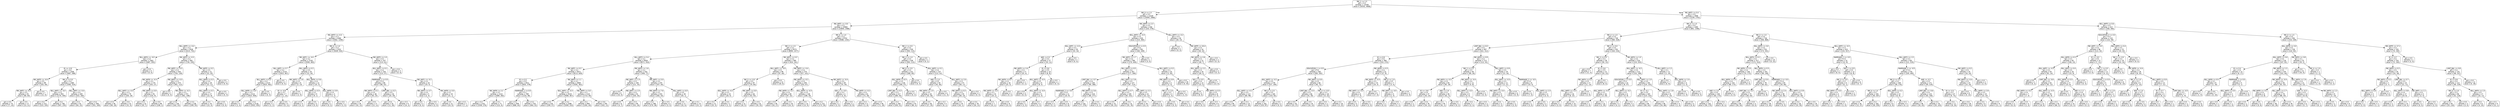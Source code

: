 digraph Tree {
node [shape=box, style="rounded", color="black", fontname=helvetica] ;
edge [fontname=helvetica] ;
0 [label="PAY_2 <= 1.5\ngini = 0.3\nsamples = 13336\nvalue = [16332, 4668]"] ;
1 [label="PAY_0 <= 1.5\ngini = 0.3\nsamples = 11428\nvalue = [15093, 2966]"] ;
0 -> 1 [labeldistance=2.5, labelangle=45, headlabel="True"] ;
2 [label="PAY_AMT1 <= -0.0\ngini = 0.2\nsamples = 10982\nvalue = [14850, 2488]"] ;
1 -> 2 ;
3 [label="PAY_AMT3 <= -0.3\ngini = 0.3\nsamples = 4280\nvalue = [5462, 1296]"] ;
2 -> 3 ;
4 [label="BILL_AMT5 <= -0.4\ngini = 0.4\nsamples = 2028\nvalue = [2413, 752]"] ;
3 -> 4 ;
5 [label="BILL_AMT4 <= -0.0\ngini = 0.4\nsamples = 1463\nvalue = [1687, 593]"] ;
4 -> 5 ;
6 [label="ID <= -0.9\ngini = 0.4\nsamples = 1458\nvalue = [1687, 588]"] ;
5 -> 6 ;
7 [label="PAY_AMT5 <= -0.0\ngini = 0.5\nsamples = 98\nvalue = [102, 64]"] ;
6 -> 7 ;
8 [label="PAY_AMT1 <= -0.4\ngini = 0.5\nsamples = 91\nvalue = [90, 64]"] ;
7 -> 8 ;
9 [label="gini = 0.5\nsamples = 74\nvalue = [77, 43]"] ;
8 -> 9 ;
10 [label="gini = 0.5\nsamples = 17\nvalue = [13, 21]"] ;
8 -> 10 ;
11 [label="gini = 0.0\nsamples = 7\nvalue = [12, 0]"] ;
7 -> 11 ;
12 [label="PAY_0 <= 0.5\ngini = 0.4\nsamples = 1360\nvalue = [1585, 524]"] ;
6 -> 12 ;
13 [label="BILL_AMT1 <= -0.4\ngini = 0.3\nsamples = 951\nvalue = [1170, 340]"] ;
12 -> 13 ;
14 [label="gini = 0.4\nsamples = 213\nvalue = [223, 105]"] ;
13 -> 14 ;
15 [label="gini = 0.3\nsamples = 738\nvalue = [947, 235]"] ;
13 -> 15 ;
16 [label="BILL_AMT1 <= -0.4\ngini = 0.4\nsamples = 409\nvalue = [415, 184]"] ;
12 -> 16 ;
17 [label="gini = 0.3\nsamples = 53\nvalue = [64, 15]"] ;
16 -> 17 ;
18 [label="gini = 0.4\nsamples = 356\nvalue = [351, 169]"] ;
16 -> 18 ;
19 [label="gini = 0.0\nsamples = 5\nvalue = [0, 5]"] ;
5 -> 19 ;
20 [label="PAY_AMT3 <= -0.3\ngini = 0.3\nsamples = 565\nvalue = [726, 159]"] ;
4 -> 20 ;
21 [label="PAY_AMT2 <= -0.3\ngini = 0.3\nsamples = 544\nvalue = [704, 139]"] ;
20 -> 21 ;
22 [label="PAY_AMT6 <= -0.3\ngini = 0.2\nsamples = 170\nvalue = [243, 27]"] ;
21 -> 22 ;
23 [label="BILL_AMT2 <= -0.3\ngini = 0.3\nsamples = 79\nvalue = [100, 18]"] ;
22 -> 23 ;
24 [label="gini = 0.3\nsamples = 56\nvalue = [69, 18]"] ;
23 -> 24 ;
25 [label="gini = 0.0\nsamples = 23\nvalue = [31, 0]"] ;
23 -> 25 ;
26 [label="PAY_AMT4 <= 0.0\ngini = 0.1\nsamples = 91\nvalue = [143, 9]"] ;
22 -> 26 ;
27 [label="gini = 0.3\nsamples = 23\nvalue = [35, 7]"] ;
26 -> 27 ;
28 [label="gini = 0.0\nsamples = 68\nvalue = [108, 2]"] ;
26 -> 28 ;
29 [label="PAY_AMT2 <= -0.3\ngini = 0.3\nsamples = 374\nvalue = [461, 112]"] ;
21 -> 29 ;
30 [label="gini = 0.0\nsamples = 2\nvalue = [0, 4]"] ;
29 -> 30 ;
31 [label="PAY_AMT4 <= -0.2\ngini = 0.3\nsamples = 372\nvalue = [461, 108]"] ;
29 -> 31 ;
32 [label="gini = 0.4\nsamples = 144\nvalue = [162, 53]"] ;
31 -> 32 ;
33 [label="gini = 0.3\nsamples = 228\nvalue = [299, 55]"] ;
31 -> 33 ;
34 [label="PAY_AMT5 <= 0.2\ngini = 0.5\nsamples = 21\nvalue = [22, 20]"] ;
20 -> 34 ;
35 [label="BILL_AMT6 <= 0.2\ngini = 0.4\nsamples = 18\nvalue = [22, 11]"] ;
34 -> 35 ;
36 [label="BILL_AMT5 <= 0.1\ngini = 0.4\nsamples = 17\nvalue = [22, 8]"] ;
35 -> 36 ;
37 [label="gini = 0.3\nsamples = 16\nvalue = [22, 4]"] ;
36 -> 37 ;
38 [label="gini = 0.0\nsamples = 1\nvalue = [0, 4]"] ;
36 -> 38 ;
39 [label="gini = 0.0\nsamples = 1\nvalue = [0, 3]"] ;
35 -> 39 ;
40 [label="gini = 0.0\nsamples = 3\nvalue = [0, 9]"] ;
34 -> 40 ;
41 [label="PAY_6 <= 1.0\ngini = 0.3\nsamples = 2252\nvalue = [3049, 544]"] ;
3 -> 41 ;
42 [label="PAY_AMT1 <= -0.0\ngini = 0.2\nsamples = 2145\nvalue = [2936, 483]"] ;
41 -> 42 ;
43 [label="BILL_AMT1 <= 3.7\ngini = 0.2\nsamples = 2125\nvalue = [2923, 467]"] ;
42 -> 43 ;
44 [label="BILL_AMT5 <= 6.4\ngini = 0.2\nsamples = 2123\nvalue = [2923, 462]"] ;
43 -> 44 ;
45 [label="BILL_AMT6 <= -0.5\ngini = 0.2\nsamples = 2122\nvalue = [2923, 459]"] ;
44 -> 45 ;
46 [label="gini = 0.3\nsamples = 4\nvalue = [1, 4]"] ;
45 -> 46 ;
47 [label="gini = 0.2\nsamples = 2118\nvalue = [2922, 455]"] ;
45 -> 47 ;
48 [label="gini = 0.0\nsamples = 1\nvalue = [0, 3]"] ;
44 -> 48 ;
49 [label="gini = 0.0\nsamples = 2\nvalue = [0, 5]"] ;
43 -> 49 ;
50 [label="BILL_AMT4 <= 0.1\ngini = 0.5\nsamples = 20\nvalue = [13, 16]"] ;
42 -> 50 ;
51 [label="PAY_AMT2 <= 1.6\ngini = 0.3\nsamples = 8\nvalue = [3, 13]"] ;
50 -> 51 ;
52 [label="ID <= -0.8\ngini = 0.1\nsamples = 7\nvalue = [1, 13]"] ;
51 -> 52 ;
53 [label="gini = 0.4\nsamples = 2\nvalue = [1, 2]"] ;
52 -> 53 ;
54 [label="gini = 0.0\nsamples = 5\nvalue = [0, 11]"] ;
52 -> 54 ;
55 [label="gini = 0.0\nsamples = 1\nvalue = [2, 0]"] ;
51 -> 55 ;
56 [label="BILL_AMT6 <= 0.6\ngini = 0.4\nsamples = 12\nvalue = [10, 3]"] ;
50 -> 56 ;
57 [label="BILL_AMT6 <= 0.3\ngini = 0.2\nsamples = 9\nvalue = [9, 1]"] ;
56 -> 57 ;
58 [label="gini = 0.3\nsamples = 4\nvalue = [4, 1]"] ;
57 -> 58 ;
59 [label="gini = 0.0\nsamples = 5\nvalue = [5, 0]"] ;
57 -> 59 ;
60 [label="BILL_AMT6 <= 0.9\ngini = 0.4\nsamples = 3\nvalue = [1, 2]"] ;
56 -> 60 ;
61 [label="gini = 0.0\nsamples = 2\nvalue = [0, 2]"] ;
60 -> 61 ;
62 [label="gini = 0.0\nsamples = 1\nvalue = [1, 0]"] ;
60 -> 62 ;
63 [label="PAY_AMT5 <= 1.0\ngini = 0.5\nsamples = 107\nvalue = [113, 61]"] ;
41 -> 63 ;
64 [label="BILL_AMT1 <= 0.1\ngini = 0.4\nsamples = 104\nvalue = [113, 57]"] ;
63 -> 64 ;
65 [label="MARRIAGE_1 <= 0.5\ngini = 0.5\nsamples = 80\nvalue = [80, 52]"] ;
64 -> 65 ;
66 [label="PAY_AMT3 <= 0.1\ngini = 0.4\nsamples = 46\nvalue = [55, 23]"] ;
65 -> 66 ;
67 [label="gini = 0.3\nsamples = 29\nvalue = [42, 12]"] ;
66 -> 67 ;
68 [label="gini = 0.5\nsamples = 17\nvalue = [13, 11]"] ;
66 -> 68 ;
69 [label="LIMIT_BAL <= 0.2\ngini = 0.5\nsamples = 34\nvalue = [25, 29]"] ;
65 -> 69 ;
70 [label="gini = 0.4\nsamples = 25\nvalue = [11, 26]"] ;
69 -> 70 ;
71 [label="gini = 0.3\nsamples = 9\nvalue = [14, 3]"] ;
69 -> 71 ;
72 [label="PAY_AMT1 <= -0.1\ngini = 0.2\nsamples = 24\nvalue = [33, 5]"] ;
64 -> 72 ;
73 [label="PAY_AMT3 <= 3.7\ngini = 0.4\nsamples = 5\nvalue = [2, 4]"] ;
72 -> 73 ;
74 [label="gini = 0.0\nsamples = 3\nvalue = [0, 4]"] ;
73 -> 74 ;
75 [label="gini = 0.0\nsamples = 2\nvalue = [2, 0]"] ;
73 -> 75 ;
76 [label="PAY_AMT6 <= 0.0\ngini = 0.1\nsamples = 19\nvalue = [31, 1]"] ;
72 -> 76 ;
77 [label="gini = 0.0\nsamples = 12\nvalue = [24, 0]"] ;
76 -> 77 ;
78 [label="gini = 0.2\nsamples = 7\nvalue = [7, 1]"] ;
76 -> 78 ;
79 [label="gini = 0.0\nsamples = 3\nvalue = [0, 4]"] ;
63 -> 79 ;
80 [label="PAY_6 <= 1.0\ngini = 0.2\nsamples = 6702\nvalue = [9388, 1192]"] ;
2 -> 80 ;
81 [label="PAY_3 <= 1.5\ngini = 0.2\nsamples = 6373\nvalue = [8995, 1077]"] ;
80 -> 81 ;
82 [label="BILL_AMT3 <= 3.4\ngini = 0.2\nsamples = 6004\nvalue = [8571, 916]"] ;
81 -> 82 ;
83 [label="PAY_AMT1 <= 0.3\ngini = 0.2\nsamples = 5671\nvalue = [8113, 839]"] ;
82 -> 83 ;
84 [label="ID <= 0.2\ngini = 0.2\nsamples = 2011\nvalue = [2832, 378]"] ;
83 -> 84 ;
85 [label="PAY_AMT6 <= 2.2\ngini = 0.2\nsamples = 1222\nvalue = [1680, 282]"] ;
84 -> 85 ;
86 [label="gini = 0.3\nsamples = 1151\nvalue = [1558, 276]"] ;
85 -> 86 ;
87 [label="gini = 0.1\nsamples = 71\nvalue = [122, 6]"] ;
85 -> 87 ;
88 [label="MARRIAGE_1 <= 0.5\ngini = 0.1\nsamples = 789\nvalue = [1152, 96]"] ;
84 -> 88 ;
89 [label="gini = 0.1\nsamples = 458\nvalue = [688, 44]"] ;
88 -> 89 ;
90 [label="gini = 0.2\nsamples = 331\nvalue = [464, 52]"] ;
88 -> 90 ;
91 [label="PAY_AMT3 <= 1.1\ngini = 0.1\nsamples = 3660\nvalue = [5281, 461]"] ;
83 -> 91 ;
92 [label="BILL_AMT1 <= -0.3\ngini = 0.2\nsamples = 2519\nvalue = [3568, 367]"] ;
91 -> 92 ;
93 [label="gini = 0.3\nsamples = 233\nvalue = [299, 57]"] ;
92 -> 93 ;
94 [label="gini = 0.2\nsamples = 2286\nvalue = [3269, 310]"] ;
92 -> 94 ;
95 [label="PAY_AMT5 <= 3.0\ngini = 0.1\nsamples = 1141\nvalue = [1713, 94]"] ;
91 -> 95 ;
96 [label="gini = 0.1\nsamples = 849\nvalue = [1281, 83]"] ;
95 -> 96 ;
97 [label="gini = 0.0\nsamples = 292\nvalue = [432, 11]"] ;
95 -> 97 ;
98 [label="PAY_AMT3 <= 1.6\ngini = 0.2\nsamples = 333\nvalue = [458, 77]"] ;
82 -> 98 ;
99 [label="PAY_AMT1 <= 1.3\ngini = 0.3\nsamples = 100\nvalue = [121, 33]"] ;
98 -> 99 ;
100 [label="gini = 0.0\nsamples = 9\nvalue = [16, 0]"] ;
99 -> 100 ;
101 [label="PAY_AMT1 <= 1.5\ngini = 0.4\nsamples = 91\nvalue = [105, 33]"] ;
99 -> 101 ;
102 [label="gini = 0.5\nsamples = 6\nvalue = [4, 7]"] ;
101 -> 102 ;
103 [label="gini = 0.3\nsamples = 85\nvalue = [101, 26]"] ;
101 -> 103 ;
104 [label="PAY_AMT1 <= 5.0\ngini = 0.2\nsamples = 233\nvalue = [337, 44]"] ;
98 -> 104 ;
105 [label="PAY_AMT4 <= 7.6\ngini = 0.2\nsamples = 203\nvalue = [282, 43]"] ;
104 -> 105 ;
106 [label="gini = 0.2\nsamples = 198\nvalue = [279, 38]"] ;
105 -> 106 ;
107 [label="gini = 0.5\nsamples = 5\nvalue = [3, 5]"] ;
105 -> 107 ;
108 [label="BILL_AMT2 <= 6.0\ngini = 0.0\nsamples = 30\nvalue = [55, 1]"] ;
104 -> 108 ;
109 [label="gini = 0.0\nsamples = 17\nvalue = [32, 0]"] ;
108 -> 109 ;
110 [label="gini = 0.1\nsamples = 13\nvalue = [23, 1]"] ;
108 -> 110 ;
111 [label="PAY_AMT1 <= 0.3\ngini = 0.4\nsamples = 369\nvalue = [424, 161]"] ;
81 -> 111 ;
112 [label="BILL_AMT1 <= -0.0\ngini = 0.5\nsamples = 99\nvalue = [97, 60]"] ;
111 -> 112 ;
113 [label="PAY_5 <= -0.5\ngini = 0.5\nsamples = 87\nvalue = [79, 60]"] ;
112 -> 113 ;
114 [label="BILL_AMT5 <= -0.2\ngini = 0.3\nsamples = 23\nvalue = [26, 5]"] ;
113 -> 114 ;
115 [label="gini = 0.2\nsamples = 21\nvalue = [25, 3]"] ;
114 -> 115 ;
116 [label="gini = 0.4\nsamples = 2\nvalue = [1, 2]"] ;
114 -> 116 ;
117 [label="PAY_AMT1 <= 0.0\ngini = 0.5\nsamples = 64\nvalue = [53, 55]"] ;
113 -> 117 ;
118 [label="gini = 0.2\nsamples = 12\nvalue = [18, 3]"] ;
117 -> 118 ;
119 [label="gini = 0.5\nsamples = 52\nvalue = [35, 52]"] ;
117 -> 119 ;
120 [label="gini = 0.0\nsamples = 12\nvalue = [18, 0]"] ;
112 -> 120 ;
121 [label="PAY_AMT2 <= -0.4\ngini = 0.4\nsamples = 270\nvalue = [327, 101]"] ;
111 -> 121 ;
122 [label="PAY_AMT5 <= -0.1\ngini = 0.3\nsamples = 205\nvalue = [253, 67]"] ;
121 -> 122 ;
123 [label="PAY_AMT6 <= -0.1\ngini = 0.4\nsamples = 69\nvalue = [67, 32]"] ;
122 -> 123 ;
124 [label="gini = 0.5\nsamples = 49\nvalue = [43, 27]"] ;
123 -> 124 ;
125 [label="gini = 0.3\nsamples = 20\nvalue = [24, 5]"] ;
123 -> 125 ;
126 [label="BILL_AMT5 <= -0.3\ngini = 0.3\nsamples = 136\nvalue = [186, 35]"] ;
122 -> 126 ;
127 [label="gini = 0.5\nsamples = 14\nvalue = [13, 9]"] ;
126 -> 127 ;
128 [label="gini = 0.2\nsamples = 122\nvalue = [173, 26]"] ;
126 -> 128 ;
129 [label="PAY_AMT2 <= -0.4\ngini = 0.4\nsamples = 65\nvalue = [74, 34]"] ;
121 -> 129 ;
130 [label="SEX_2 <= -0.5\ngini = 0.3\nsamples = 4\nvalue = [2, 8]"] ;
129 -> 130 ;
131 [label="gini = 0.0\nsamples = 2\nvalue = [2, 0]"] ;
130 -> 131 ;
132 [label="gini = 0.0\nsamples = 2\nvalue = [0, 8]"] ;
130 -> 132 ;
133 [label="PAY_AMT5 <= -0.2\ngini = 0.4\nsamples = 61\nvalue = [72, 26]"] ;
129 -> 133 ;
134 [label="gini = 0.2\nsamples = 5\nvalue = [1, 8]"] ;
133 -> 134 ;
135 [label="gini = 0.3\nsamples = 56\nvalue = [71, 18]"] ;
133 -> 135 ;
136 [label="PAY_2 <= 0.5\ngini = 0.4\nsamples = 329\nvalue = [393, 115]"] ;
80 -> 136 ;
137 [label="PAY_3 <= 1.0\ngini = 0.3\nsamples = 328\nvalue = [393, 113]"] ;
136 -> 137 ;
138 [label="PAY_6 <= 3.5\ngini = 0.3\nsamples = 221\nvalue = [280, 60]"] ;
137 -> 138 ;
139 [label="BILL_AMT6 <= 6.3\ngini = 0.3\nsamples = 218\nvalue = [280, 57]"] ;
138 -> 139 ;
140 [label="LIMIT_BAL <= 0.2\ngini = 0.3\nsamples = 217\nvalue = [280, 55]"] ;
139 -> 140 ;
141 [label="gini = 0.3\nsamples = 164\nvalue = [200, 51]"] ;
140 -> 141 ;
142 [label="gini = 0.1\nsamples = 53\nvalue = [80, 4]"] ;
140 -> 142 ;
143 [label="gini = 0.0\nsamples = 1\nvalue = [0, 2]"] ;
139 -> 143 ;
144 [label="gini = 0.0\nsamples = 3\nvalue = [0, 3]"] ;
138 -> 144 ;
145 [label="BILL_AMT2 <= 0.1\ngini = 0.4\nsamples = 107\nvalue = [113, 53]"] ;
137 -> 145 ;
146 [label="AGE <= 1.0\ngini = 0.5\nsamples = 50\nvalue = [44, 36]"] ;
145 -> 146 ;
147 [label="PAY_AMT4 <= 1.5\ngini = 0.5\nsamples = 44\nvalue = [33, 36]"] ;
146 -> 147 ;
148 [label="gini = 0.5\nsamples = 40\nvalue = [27, 35]"] ;
147 -> 148 ;
149 [label="gini = 0.2\nsamples = 4\nvalue = [6, 1]"] ;
147 -> 149 ;
150 [label="gini = 0.0\nsamples = 6\nvalue = [11, 0]"] ;
146 -> 150 ;
151 [label="BILL_AMT1 <= 2.0\ngini = 0.3\nsamples = 57\nvalue = [69, 17]"] ;
145 -> 151 ;
152 [label="PAY_AMT3 <= 0.2\ngini = 0.3\nsamples = 55\nvalue = [69, 14]"] ;
151 -> 152 ;
153 [label="gini = 0.0\nsamples = 25\nvalue = [43, 1]"] ;
152 -> 153 ;
154 [label="gini = 0.4\nsamples = 30\nvalue = [26, 13]"] ;
152 -> 154 ;
155 [label="gini = 0.0\nsamples = 2\nvalue = [0, 3]"] ;
151 -> 155 ;
156 [label="gini = 0.0\nsamples = 1\nvalue = [0, 2]"] ;
136 -> 156 ;
157 [label="PAY_AMT5 <= 2.3\ngini = 0.4\nsamples = 446\nvalue = [243, 478]"] ;
1 -> 157 ;
158 [label="BILL_AMT2 <= -0.3\ngini = 0.4\nsamples = 420\nvalue = [215, 465]"] ;
157 -> 158 ;
159 [label="BILL_AMT1 <= -0.3\ngini = 0.4\nsamples = 29\nvalue = [33, 16]"] ;
158 -> 159 ;
160 [label="AGE <= 0.3\ngini = 0.4\nsamples = 27\nvalue = [33, 12]"] ;
159 -> 160 ;
161 [label="PAY_AMT5 <= 1.6\ngini = 0.2\nsamples = 17\nvalue = [25, 4]"] ;
160 -> 161 ;
162 [label="PAY_AMT6 <= 8.7\ngini = 0.2\nsamples = 16\nvalue = [25, 3]"] ;
161 -> 162 ;
163 [label="PAY_AMT5 <= -0.2\ngini = 0.1\nsamples = 15\nvalue = [25, 2]"] ;
162 -> 163 ;
164 [label="gini = 0.3\nsamples = 7\nvalue = [10, 2]"] ;
163 -> 164 ;
165 [label="gini = 0.0\nsamples = 8\nvalue = [15, 0]"] ;
163 -> 165 ;
166 [label="gini = 0.0\nsamples = 1\nvalue = [0, 1]"] ;
162 -> 166 ;
167 [label="gini = 0.0\nsamples = 1\nvalue = [0, 1]"] ;
161 -> 167 ;
168 [label="ID <= 0.6\ngini = 0.5\nsamples = 10\nvalue = [8, 8]"] ;
160 -> 168 ;
169 [label="BILL_AMT2 <= -0.3\ngini = 0.5\nsamples = 9\nvalue = [8, 5]"] ;
168 -> 169 ;
170 [label="gini = 0.0\nsamples = 4\nvalue = [6, 0]"] ;
169 -> 170 ;
171 [label="BILL_AMT5 <= -0.4\ngini = 0.4\nsamples = 5\nvalue = [2, 5]"] ;
169 -> 171 ;
172 [label="gini = 0.0\nsamples = 1\nvalue = [1, 0]"] ;
171 -> 172 ;
173 [label="gini = 0.3\nsamples = 4\nvalue = [1, 5]"] ;
171 -> 173 ;
174 [label="gini = 0.0\nsamples = 1\nvalue = [0, 3]"] ;
168 -> 174 ;
175 [label="gini = 0.0\nsamples = 2\nvalue = [0, 4]"] ;
159 -> 175 ;
176 [label="EDUCATION_6 <= 0.5\ngini = 0.4\nsamples = 391\nvalue = [182, 449]"] ;
158 -> 176 ;
177 [label="PAY_AMT2 <= 1.7\ngini = 0.4\nsamples = 390\nvalue = [179, 449]"] ;
176 -> 177 ;
178 [label="BILL_AMT3 <= 0.5\ngini = 0.4\nsamples = 357\nvalue = [177, 399]"] ;
177 -> 178 ;
179 [label="LIMIT_BAL <= -0.7\ngini = 0.4\nsamples = 230\nvalue = [90, 286]"] ;
178 -> 179 ;
180 [label="MARRIAGE_2 <= -0.5\ngini = 0.5\nsamples = 11\nvalue = [10, 9]"] ;
179 -> 180 ;
181 [label="gini = 0.3\nsamples = 3\nvalue = [5, 1]"] ;
180 -> 181 ;
182 [label="gini = 0.5\nsamples = 8\nvalue = [5, 8]"] ;
180 -> 182 ;
183 [label="PAY_AMT3 <= 3.6\ngini = 0.3\nsamples = 219\nvalue = [80, 277]"] ;
179 -> 183 ;
184 [label="gini = 0.3\nsamples = 216\nvalue = [77, 276]"] ;
183 -> 184 ;
185 [label="gini = 0.4\nsamples = 3\nvalue = [3, 1]"] ;
183 -> 185 ;
186 [label="BILL_AMT1 <= 1.8\ngini = 0.5\nsamples = 127\nvalue = [87, 113]"] ;
178 -> 186 ;
187 [label="BILL_AMT3 <= 0.7\ngini = 0.5\nsamples = 105\nvalue = [65, 101]"] ;
186 -> 187 ;
188 [label="gini = 0.5\nsamples = 31\nvalue = [30, 23]"] ;
187 -> 188 ;
189 [label="gini = 0.4\nsamples = 74\nvalue = [35, 78]"] ;
187 -> 189 ;
190 [label="BILL_AMT1 <= 3.1\ngini = 0.5\nsamples = 22\nvalue = [22, 12]"] ;
186 -> 190 ;
191 [label="gini = 0.3\nsamples = 18\nvalue = [22, 4]"] ;
190 -> 191 ;
192 [label="gini = 0.0\nsamples = 4\nvalue = [0, 8]"] ;
190 -> 192 ;
193 [label="BILL_AMT2 <= 0.2\ngini = 0.1\nsamples = 33\nvalue = [2, 50]"] ;
177 -> 193 ;
194 [label="PAY_AMT3 <= 0.9\ngini = 0.4\nsamples = 4\nvalue = [2, 5]"] ;
193 -> 194 ;
195 [label="PAY_6 <= 1.0\ngini = 0.3\nsamples = 3\nvalue = [1, 5]"] ;
194 -> 195 ;
196 [label="gini = 0.0\nsamples = 1\nvalue = [0, 3]"] ;
195 -> 196 ;
197 [label="gini = 0.4\nsamples = 2\nvalue = [1, 2]"] ;
195 -> 197 ;
198 [label="gini = 0.0\nsamples = 1\nvalue = [1, 0]"] ;
194 -> 198 ;
199 [label="gini = 0.0\nsamples = 29\nvalue = [0, 45]"] ;
193 -> 199 ;
200 [label="gini = 0.0\nsamples = 1\nvalue = [3, 0]"] ;
176 -> 200 ;
201 [label="BILL_AMT3 <= -0.2\ngini = 0.4\nsamples = 26\nvalue = [28, 13]"] ;
157 -> 201 ;
202 [label="gini = 0.0\nsamples = 2\nvalue = [0, 3]"] ;
201 -> 202 ;
203 [label="PAY_AMT5 <= 20.4\ngini = 0.4\nsamples = 24\nvalue = [28, 10]"] ;
201 -> 203 ;
204 [label="PAY_AMT4 <= 2.8\ngini = 0.3\nsamples = 22\nvalue = [28, 7]"] ;
203 -> 204 ;
205 [label="BILL_AMT3 <= 2.2\ngini = 0.3\nsamples = 20\nvalue = [28, 5]"] ;
204 -> 205 ;
206 [label="SEX_1 <= 0.5\ngini = 0.4\nsamples = 13\nvalue = [15, 5]"] ;
205 -> 206 ;
207 [label="gini = 0.0\nsamples = 5\nvalue = [8, 0]"] ;
206 -> 207 ;
208 [label="PAY_AMT4 <= 0.3\ngini = 0.5\nsamples = 8\nvalue = [7, 5]"] ;
206 -> 208 ;
209 [label="gini = 0.0\nsamples = 2\nvalue = [0, 3]"] ;
208 -> 209 ;
210 [label="gini = 0.3\nsamples = 6\nvalue = [7, 2]"] ;
208 -> 210 ;
211 [label="gini = 0.0\nsamples = 7\nvalue = [13, 0]"] ;
205 -> 211 ;
212 [label="gini = 0.0\nsamples = 2\nvalue = [0, 2]"] ;
204 -> 212 ;
213 [label="gini = 0.0\nsamples = 2\nvalue = [0, 3]"] ;
203 -> 213 ;
214 [label="PAY_AMT2 <= 0.4\ngini = 0.5\nsamples = 1908\nvalue = [1239, 1702]"] ;
0 -> 214 [labeldistance=2.5, labelangle=-45, headlabel="False"] ;
215 [label="PAY_0 <= 1.5\ngini = 0.5\nsamples = 1495\nvalue = [891, 1396]"] ;
214 -> 215 ;
216 [label="PAY_4 <= 1.0\ngini = 0.5\nsamples = 749\nvalue = [585, 528]"] ;
215 -> 216 ;
217 [label="LIMIT_BAL <= 0.0\ngini = 0.5\nsamples = 497\nvalue = [422, 312]"] ;
216 -> 217 ;
218 [label="ID <= 0.9\ngini = 0.5\nsamples = 384\nvalue = [310, 270]"] ;
217 -> 218 ;
219 [label="EDUCATION_1 <= 0.5\ngini = 0.5\nsamples = 362\nvalue = [283, 262]"] ;
218 -> 219 ;
220 [label="BILL_AMT2 <= -0.1\ngini = 0.5\nsamples = 278\nvalue = [237, 190]"] ;
219 -> 220 ;
221 [label="BILL_AMT2 <= -0.1\ngini = 0.5\nsamples = 113\nvalue = [84, 98]"] ;
220 -> 221 ;
222 [label="gini = 0.5\nsamples = 90\nvalue = [77, 64]"] ;
221 -> 222 ;
223 [label="gini = 0.3\nsamples = 23\nvalue = [7, 34]"] ;
221 -> 223 ;
224 [label="PAY_6 <= 2.5\ngini = 0.5\nsamples = 165\nvalue = [153, 92]"] ;
220 -> 224 ;
225 [label="gini = 0.5\nsamples = 162\nvalue = [153, 87]"] ;
224 -> 225 ;
226 [label="gini = 0.0\nsamples = 3\nvalue = [0, 5]"] ;
224 -> 226 ;
227 [label="PAY_AMT2 <= 0.0\ngini = 0.5\nsamples = 84\nvalue = [46, 72]"] ;
219 -> 227 ;
228 [label="LIMIT_BAL <= -0.3\ngini = 0.5\nsamples = 66\nvalue = [41, 50]"] ;
227 -> 228 ;
229 [label="gini = 0.5\nsamples = 42\nvalue = [23, 37]"] ;
228 -> 229 ;
230 [label="gini = 0.5\nsamples = 24\nvalue = [18, 13]"] ;
228 -> 230 ;
231 [label="PAY_4 <= -0.5\ngini = 0.3\nsamples = 18\nvalue = [5, 22]"] ;
227 -> 231 ;
232 [label="gini = 0.0\nsamples = 2\nvalue = [2, 0]"] ;
231 -> 232 ;
233 [label="gini = 0.2\nsamples = 16\nvalue = [3, 22]"] ;
231 -> 233 ;
234 [label="PAY_AMT6 <= 0.3\ngini = 0.4\nsamples = 22\nvalue = [27, 8]"] ;
218 -> 234 ;
235 [label="PAY_AMT5 <= -0.3\ngini = 0.2\nsamples = 15\nvalue = [24, 3]"] ;
234 -> 235 ;
236 [label="PAY_AMT1 <= -0.3\ngini = 0.4\nsamples = 6\nvalue = [7, 3]"] ;
235 -> 236 ;
237 [label="gini = 0.5\nsamples = 5\nvalue = [5, 3]"] ;
236 -> 237 ;
238 [label="gini = 0.0\nsamples = 1\nvalue = [2, 0]"] ;
236 -> 238 ;
239 [label="gini = 0.0\nsamples = 9\nvalue = [17, 0]"] ;
235 -> 239 ;
240 [label="PAY_6 <= 1.0\ngini = 0.5\nsamples = 7\nvalue = [3, 5]"] ;
234 -> 240 ;
241 [label="PAY_AMT1 <= -0.5\ngini = 0.3\nsamples = 5\nvalue = [1, 5]"] ;
240 -> 241 ;
242 [label="gini = 0.0\nsamples = 3\nvalue = [0, 4]"] ;
241 -> 242 ;
243 [label="gini = 0.5\nsamples = 2\nvalue = [1, 1]"] ;
241 -> 243 ;
244 [label="gini = 0.0\nsamples = 2\nvalue = [2, 0]"] ;
240 -> 244 ;
245 [label="PAY_AMT4 <= 0.9\ngini = 0.4\nsamples = 113\nvalue = [112, 42]"] ;
217 -> 245 ;
246 [label="PAY_2 <= 2.5\ngini = 0.3\nsamples = 94\nvalue = [99, 26]"] ;
245 -> 246 ;
247 [label="PAY_AMT4 <= -0.3\ngini = 0.3\nsamples = 83\nvalue = [95, 18]"] ;
246 -> 247 ;
248 [label="ID <= -0.8\ngini = 0.4\nsamples = 37\nvalue = [34, 14]"] ;
247 -> 248 ;
249 [label="gini = 0.0\nsamples = 2\nvalue = [0, 2]"] ;
248 -> 249 ;
250 [label="gini = 0.4\nsamples = 35\nvalue = [34, 12]"] ;
248 -> 250 ;
251 [label="AGE <= 1.9\ngini = 0.1\nsamples = 46\nvalue = [61, 4]"] ;
247 -> 251 ;
252 [label="gini = 0.1\nsamples = 45\nvalue = [61, 2]"] ;
251 -> 252 ;
253 [label="gini = 0.0\nsamples = 1\nvalue = [0, 2]"] ;
251 -> 253 ;
254 [label="PAY_AMT2 <= -0.4\ngini = 0.4\nsamples = 11\nvalue = [4, 8]"] ;
246 -> 254 ;
255 [label="BILL_AMT4 <= -0.3\ngini = 0.5\nsamples = 9\nvalue = [4, 5]"] ;
254 -> 255 ;
256 [label="gini = 0.4\nsamples = 7\nvalue = [2, 5]"] ;
255 -> 256 ;
257 [label="gini = 0.0\nsamples = 2\nvalue = [2, 0]"] ;
255 -> 257 ;
258 [label="gini = 0.0\nsamples = 2\nvalue = [0, 3]"] ;
254 -> 258 ;
259 [label="BILL_AMT2 <= 0.9\ngini = 0.5\nsamples = 19\nvalue = [13, 16]"] ;
245 -> 259 ;
260 [label="BILL_AMT1 <= -0.3\ngini = 0.3\nsamples = 11\nvalue = [3, 11]"] ;
259 -> 260 ;
261 [label="PAY_AMT2 <= -0.4\ngini = 0.5\nsamples = 5\nvalue = [3, 2]"] ;
260 -> 261 ;
262 [label="gini = 0.4\nsamples = 3\nvalue = [1, 2]"] ;
261 -> 262 ;
263 [label="gini = 0.0\nsamples = 2\nvalue = [2, 0]"] ;
261 -> 263 ;
264 [label="gini = 0.0\nsamples = 6\nvalue = [0, 9]"] ;
260 -> 264 ;
265 [label="MARRIAGE_2 <= -0.5\ngini = 0.4\nsamples = 8\nvalue = [10, 5]"] ;
259 -> 265 ;
266 [label="gini = 0.0\nsamples = 4\nvalue = [7, 0]"] ;
265 -> 266 ;
267 [label="BILL_AMT2 <= 2.3\ngini = 0.5\nsamples = 4\nvalue = [3, 5]"] ;
265 -> 267 ;
268 [label="gini = 0.0\nsamples = 1\nvalue = [3, 0]"] ;
267 -> 268 ;
269 [label="gini = 0.0\nsamples = 3\nvalue = [0, 5]"] ;
267 -> 269 ;
270 [label="PAY_0 <= 0.0\ngini = 0.5\nsamples = 252\nvalue = [163, 216]"] ;
216 -> 270 ;
271 [label="PAY_3 <= 0.5\ngini = 0.4\nsamples = 28\nvalue = [30, 13]"] ;
270 -> 271 ;
272 [label="gini = 0.0\nsamples = 7\nvalue = [11, 0]"] ;
271 -> 272 ;
273 [label="ID <= 0.6\ngini = 0.5\nsamples = 21\nvalue = [19, 13]"] ;
271 -> 273 ;
274 [label="PAY_AMT4 <= 0.2\ngini = 0.5\nsamples = 17\nvalue = [11, 13]"] ;
273 -> 274 ;
275 [label="BILL_AMT2 <= -0.3\ngini = 0.5\nsamples = 16\nvalue = [8, 13]"] ;
274 -> 275 ;
276 [label="gini = 0.0\nsamples = 1\nvalue = [3, 0]"] ;
275 -> 276 ;
277 [label="gini = 0.4\nsamples = 15\nvalue = [5, 13]"] ;
275 -> 277 ;
278 [label="gini = 0.0\nsamples = 1\nvalue = [3, 0]"] ;
274 -> 278 ;
279 [label="gini = 0.0\nsamples = 4\nvalue = [8, 0]"] ;
273 -> 279 ;
280 [label="PAY_AMT4 <= 1.0\ngini = 0.5\nsamples = 224\nvalue = [133, 203]"] ;
270 -> 280 ;
281 [label="BILL_AMT1 <= -0.2\ngini = 0.5\nsamples = 213\nvalue = [132, 189]"] ;
280 -> 281 ;
282 [label="EDUCATION_1 <= 0.5\ngini = 0.3\nsamples = 22\nvalue = [8, 37]"] ;
281 -> 282 ;
283 [label="BILL_AMT4 <= -0.4\ngini = 0.2\nsamples = 16\nvalue = [3, 29]"] ;
282 -> 283 ;
284 [label="gini = 0.0\nsamples = 1\nvalue = [1, 0]"] ;
283 -> 284 ;
285 [label="gini = 0.1\nsamples = 15\nvalue = [2, 29]"] ;
283 -> 285 ;
286 [label="BILL_AMT3 <= -0.2\ngini = 0.5\nsamples = 6\nvalue = [5, 8]"] ;
282 -> 286 ;
287 [label="gini = 0.4\nsamples = 3\nvalue = [4, 2]"] ;
286 -> 287 ;
288 [label="gini = 0.2\nsamples = 3\nvalue = [1, 6]"] ;
286 -> 288 ;
289 [label="BILL_AMT1 <= 1.0\ngini = 0.5\nsamples = 191\nvalue = [124, 152]"] ;
281 -> 289 ;
290 [label="ID <= -0.1\ngini = 0.5\nsamples = 183\nvalue = [123, 142]"] ;
289 -> 290 ;
291 [label="gini = 0.5\nsamples = 84\nvalue = [69, 54]"] ;
290 -> 291 ;
292 [label="gini = 0.5\nsamples = 99\nvalue = [54, 88]"] ;
290 -> 292 ;
293 [label="BILL_AMT2 <= 1.8\ngini = 0.2\nsamples = 8\nvalue = [1, 10]"] ;
289 -> 293 ;
294 [label="gini = 0.3\nsamples = 4\nvalue = [1, 4]"] ;
293 -> 294 ;
295 [label="gini = 0.0\nsamples = 4\nvalue = [0, 6]"] ;
293 -> 295 ;
296 [label="BILL_AMT2 <= 1.2\ngini = 0.1\nsamples = 11\nvalue = [1, 14]"] ;
280 -> 296 ;
297 [label="gini = 0.0\nsamples = 7\nvalue = [0, 9]"] ;
296 -> 297 ;
298 [label="BILL_AMT6 <= 1.0\ngini = 0.3\nsamples = 4\nvalue = [1, 5]"] ;
296 -> 298 ;
299 [label="gini = 0.0\nsamples = 1\nvalue = [1, 0]"] ;
298 -> 299 ;
300 [label="gini = 0.0\nsamples = 3\nvalue = [0, 5]"] ;
298 -> 300 ;
301 [label="PAY_5 <= 1.0\ngini = 0.4\nsamples = 746\nvalue = [306, 868]"] ;
215 -> 301 ;
302 [label="BILL_AMT5 <= 3.0\ngini = 0.4\nsamples = 331\nvalue = [173, 341]"] ;
301 -> 302 ;
303 [label="BILL_AMT4 <= 0.1\ngini = 0.5\nsamples = 317\nvalue = [173, 319]"] ;
302 -> 303 ;
304 [label="PAY_AMT6 <= 2.0\ngini = 0.4\nsamples = 156\nvalue = [74, 173]"] ;
303 -> 304 ;
305 [label="BILL_AMT6 <= 0.3\ngini = 0.4\nsamples = 152\nvalue = [68, 173]"] ;
304 -> 305 ;
306 [label="AGE <= 1.6\ngini = 0.4\nsamples = 150\nvalue = [64, 173]"] ;
305 -> 306 ;
307 [label="gini = 0.4\nsamples = 143\nvalue = [56, 170]"] ;
306 -> 307 ;
308 [label="gini = 0.4\nsamples = 7\nvalue = [8, 3]"] ;
306 -> 308 ;
309 [label="gini = 0.0\nsamples = 2\nvalue = [4, 0]"] ;
305 -> 309 ;
310 [label="gini = 0.0\nsamples = 4\nvalue = [6, 0]"] ;
304 -> 310 ;
311 [label="BILL_AMT6 <= 0.3\ngini = 0.5\nsamples = 161\nvalue = [99, 146]"] ;
303 -> 311 ;
312 [label="LIMIT_BAL <= 0.4\ngini = 0.5\nsamples = 78\nvalue = [64, 62]"] ;
311 -> 312 ;
313 [label="LIMIT_BAL <= -0.2\ngini = 0.5\nsamples = 73\nvalue = [64, 54]"] ;
312 -> 313 ;
314 [label="gini = 0.5\nsamples = 69\nvalue = [56, 54]"] ;
313 -> 314 ;
315 [label="gini = 0.0\nsamples = 4\nvalue = [8, 0]"] ;
313 -> 315 ;
316 [label="gini = 0.0\nsamples = 5\nvalue = [0, 8]"] ;
312 -> 316 ;
317 [label="MARRIAGE_2 <= -0.5\ngini = 0.4\nsamples = 83\nvalue = [35, 84]"] ;
311 -> 317 ;
318 [label="PAY_AMT6 <= 2.4\ngini = 0.3\nsamples = 38\nvalue = [10, 44]"] ;
317 -> 318 ;
319 [label="gini = 0.2\nsamples = 36\nvalue = [5, 44]"] ;
318 -> 319 ;
320 [label="gini = 0.0\nsamples = 2\nvalue = [5, 0]"] ;
318 -> 320 ;
321 [label="BILL_AMT3 <= 0.9\ngini = 0.5\nsamples = 45\nvalue = [25, 40]"] ;
317 -> 321 ;
322 [label="gini = 0.4\nsamples = 26\nvalue = [10, 30]"] ;
321 -> 322 ;
323 [label="gini = 0.5\nsamples = 19\nvalue = [15, 10]"] ;
321 -> 323 ;
324 [label="gini = 0.0\nsamples = 14\nvalue = [0, 22]"] ;
302 -> 324 ;
325 [label="BILL_AMT2 <= -0.3\ngini = 0.3\nsamples = 415\nvalue = [133, 527]"] ;
301 -> 325 ;
326 [label="MARRIAGE_2 <= -0.5\ngini = 0.5\nsamples = 14\nvalue = [12, 8]"] ;
325 -> 326 ;
327 [label="gini = 0.0\nsamples = 2\nvalue = [6, 0]"] ;
326 -> 327 ;
328 [label="SEX_1 <= 0.5\ngini = 0.5\nsamples = 12\nvalue = [6, 8]"] ;
326 -> 328 ;
329 [label="PAY_3 <= 3.0\ngini = 0.2\nsamples = 6\nvalue = [6, 1]"] ;
328 -> 329 ;
330 [label="PAY_AMT4 <= -0.4\ngini = 0.4\nsamples = 4\nvalue = [3, 1]"] ;
329 -> 330 ;
331 [label="gini = 0.4\nsamples = 3\nvalue = [2, 1]"] ;
330 -> 331 ;
332 [label="gini = 0.0\nsamples = 1\nvalue = [1, 0]"] ;
330 -> 332 ;
333 [label="gini = 0.0\nsamples = 2\nvalue = [3, 0]"] ;
329 -> 333 ;
334 [label="gini = 0.0\nsamples = 6\nvalue = [0, 7]"] ;
328 -> 334 ;
335 [label="BILL_AMT3 <= 1.5\ngini = 0.3\nsamples = 401\nvalue = [121, 519]"] ;
325 -> 335 ;
336 [label="MARRIAGE_2 <= -0.5\ngini = 0.3\nsamples = 376\nvalue = [105, 495]"] ;
335 -> 336 ;
337 [label="PAY_0 <= 3.5\ngini = 0.2\nsamples = 205\nvalue = [46, 276]"] ;
336 -> 337 ;
338 [label="PAY_6 <= 1.0\ngini = 0.2\nsamples = 192\nvalue = [40, 267]"] ;
337 -> 338 ;
339 [label="gini = 0.4\nsamples = 30\nvalue = [12, 37]"] ;
338 -> 339 ;
340 [label="gini = 0.2\nsamples = 162\nvalue = [28, 230]"] ;
338 -> 340 ;
341 [label="BILL_AMT5 <= 0.2\ngini = 0.5\nsamples = 13\nvalue = [6, 9]"] ;
337 -> 341 ;
342 [label="gini = 0.3\nsamples = 8\nvalue = [2, 8]"] ;
341 -> 342 ;
343 [label="gini = 0.3\nsamples = 5\nvalue = [4, 1]"] ;
341 -> 343 ;
344 [label="AGE <= -0.1\ngini = 0.3\nsamples = 171\nvalue = [59, 219]"] ;
336 -> 344 ;
345 [label="LIMIT_BAL <= -0.6\ngini = 0.4\nsamples = 124\nvalue = [50, 146]"] ;
344 -> 345 ;
346 [label="gini = 0.5\nsamples = 48\nvalue = [30, 43]"] ;
345 -> 346 ;
347 [label="gini = 0.3\nsamples = 76\nvalue = [20, 103]"] ;
345 -> 347 ;
348 [label="ID <= -0.3\ngini = 0.2\nsamples = 47\nvalue = [9, 73]"] ;
344 -> 348 ;
349 [label="gini = 0.4\nsamples = 17\nvalue = [8, 19]"] ;
348 -> 349 ;
350 [label="gini = 0.0\nsamples = 30\nvalue = [1, 54]"] ;
348 -> 350 ;
351 [label="PAY_AMT2 <= 0.2\ngini = 0.5\nsamples = 25\nvalue = [16, 24]"] ;
335 -> 351 ;
352 [label="PAY_AMT3 <= -0.4\ngini = 0.5\nsamples = 23\nvalue = [14, 24]"] ;
351 -> 352 ;
353 [label="gini = 0.0\nsamples = 8\nvalue = [0, 14]"] ;
352 -> 353 ;
354 [label="BILL_AMT5 <= 2.6\ngini = 0.5\nsamples = 15\nvalue = [14, 10]"] ;
352 -> 354 ;
355 [label="gini = 0.4\nsamples = 9\nvalue = [3, 9]"] ;
354 -> 355 ;
356 [label="gini = 0.2\nsamples = 6\nvalue = [11, 1]"] ;
354 -> 356 ;
357 [label="gini = 0.0\nsamples = 2\nvalue = [2, 0]"] ;
351 -> 357 ;
358 [label="BILL_AMT5 <= 0.6\ngini = 0.5\nsamples = 413\nvalue = [348, 306]"] ;
214 -> 358 ;
359 [label="EDUCATION_3 <= 0.5\ngini = 0.4\nsamples = 119\nvalue = [132, 58]"] ;
358 -> 359 ;
360 [label="PAY_AMT1 <= -0.5\ngini = 0.4\nsamples = 96\nvalue = [113, 34]"] ;
359 -> 360 ;
361 [label="BILL_AMT6 <= 0.3\ngini = 0.3\nsamples = 83\nvalue = [106, 23]"] ;
360 -> 361 ;
362 [label="BILL_AMT1 <= -0.3\ngini = 0.2\nsamples = 63\nvalue = [91, 14]"] ;
361 -> 362 ;
363 [label="gini = 0.0\nsamples = 1\nvalue = [0, 2]"] ;
362 -> 363 ;
364 [label="LIMIT_BAL <= -0.6\ngini = 0.2\nsamples = 62\nvalue = [91, 12]"] ;
362 -> 364 ;
365 [label="PAY_AMT4 <= -0.2\ngini = 0.4\nsamples = 7\nvalue = [7, 3]"] ;
364 -> 365 ;
366 [label="gini = 0.0\nsamples = 3\nvalue = [6, 0]"] ;
365 -> 366 ;
367 [label="gini = 0.4\nsamples = 4\nvalue = [1, 3]"] ;
365 -> 367 ;
368 [label="BILL_AMT4 <= -0.3\ngini = 0.2\nsamples = 55\nvalue = [84, 9]"] ;
364 -> 368 ;
369 [label="gini = 0.4\nsamples = 13\nvalue = [18, 6]"] ;
368 -> 369 ;
370 [label="gini = 0.1\nsamples = 42\nvalue = [66, 3]"] ;
368 -> 370 ;
371 [label="BILL_AMT2 <= 0.4\ngini = 0.5\nsamples = 20\nvalue = [15, 9]"] ;
361 -> 371 ;
372 [label="BILL_AMT6 <= 0.3\ngini = 0.4\nsamples = 17\nvalue = [15, 6]"] ;
371 -> 372 ;
373 [label="gini = 0.0\nsamples = 1\nvalue = [0, 1]"] ;
372 -> 373 ;
374 [label="AGE <= 1.2\ngini = 0.4\nsamples = 16\nvalue = [15, 5]"] ;
372 -> 374 ;
375 [label="gini = 0.3\nsamples = 14\nvalue = [15, 3]"] ;
374 -> 375 ;
376 [label="gini = 0.0\nsamples = 2\nvalue = [0, 2]"] ;
374 -> 376 ;
377 [label="gini = 0.0\nsamples = 3\nvalue = [0, 3]"] ;
371 -> 377 ;
378 [label="ID <= -0.5\ngini = 0.5\nsamples = 13\nvalue = [7, 11]"] ;
360 -> 378 ;
379 [label="gini = 0.0\nsamples = 2\nvalue = [3, 0]"] ;
378 -> 379 ;
380 [label="SEX_1 <= 0.5\ngini = 0.4\nsamples = 11\nvalue = [4, 11]"] ;
378 -> 380 ;
381 [label="EDUCATION_1 <= 0.5\ngini = 0.3\nsamples = 5\nvalue = [4, 1]"] ;
380 -> 381 ;
382 [label="gini = 0.0\nsamples = 3\nvalue = [3, 0]"] ;
381 -> 382 ;
383 [label="PAY_3 <= 1.0\ngini = 0.5\nsamples = 2\nvalue = [1, 1]"] ;
381 -> 383 ;
384 [label="gini = 0.0\nsamples = 1\nvalue = [0, 1]"] ;
383 -> 384 ;
385 [label="gini = 0.0\nsamples = 1\nvalue = [1, 0]"] ;
383 -> 385 ;
386 [label="gini = 0.0\nsamples = 6\nvalue = [0, 10]"] ;
380 -> 386 ;
387 [label="BILL_AMT4 <= 0.4\ngini = 0.5\nsamples = 23\nvalue = [19, 24]"] ;
359 -> 387 ;
388 [label="PAY_5 <= -0.5\ngini = 0.4\nsamples = 19\nvalue = [10, 24]"] ;
387 -> 388 ;
389 [label="gini = 0.0\nsamples = 1\nvalue = [2, 0]"] ;
388 -> 389 ;
390 [label="PAY_AMT6 <= -0.4\ngini = 0.4\nsamples = 18\nvalue = [8, 24]"] ;
388 -> 390 ;
391 [label="PAY_4 <= 1.0\ngini = 0.1\nsamples = 6\nvalue = [1, 13]"] ;
390 -> 391 ;
392 [label="gini = 0.0\nsamples = 3\nvalue = [0, 8]"] ;
391 -> 392 ;
393 [label="AGE <= 1.0\ngini = 0.3\nsamples = 3\nvalue = [1, 5]"] ;
391 -> 393 ;
394 [label="gini = 0.0\nsamples = 1\nvalue = [1, 0]"] ;
393 -> 394 ;
395 [label="gini = 0.0\nsamples = 2\nvalue = [0, 5]"] ;
393 -> 395 ;
396 [label="BILL_AMT5 <= 0.0\ngini = 0.5\nsamples = 12\nvalue = [7, 11]"] ;
390 -> 396 ;
397 [label="ID <= 0.7\ngini = 0.4\nsamples = 5\nvalue = [6, 2]"] ;
396 -> 397 ;
398 [label="gini = 0.0\nsamples = 4\nvalue = [6, 0]"] ;
397 -> 398 ;
399 [label="gini = 0.0\nsamples = 1\nvalue = [0, 2]"] ;
397 -> 399 ;
400 [label="LIMIT_BAL <= -0.5\ngini = 0.2\nsamples = 7\nvalue = [1, 9]"] ;
396 -> 400 ;
401 [label="gini = 0.0\nsamples = 1\nvalue = [1, 0]"] ;
400 -> 401 ;
402 [label="gini = 0.0\nsamples = 6\nvalue = [0, 9]"] ;
400 -> 402 ;
403 [label="gini = 0.0\nsamples = 4\nvalue = [9, 0]"] ;
387 -> 403 ;
404 [label="PAY_0 <= 1.5\ngini = 0.5\nsamples = 294\nvalue = [216, 248]"] ;
358 -> 404 ;
405 [label="BILL_AMT6 <= 3.0\ngini = 0.5\nsamples = 139\nvalue = [142, 83]"] ;
404 -> 405 ;
406 [label="BILL_AMT5 <= 0.6\ngini = 0.5\nsamples = 116\nvalue = [107, 81]"] ;
405 -> 406 ;
407 [label="ID <= 0.4\ngini = 0.4\nsamples = 13\nvalue = [6, 17]"] ;
406 -> 407 ;
408 [label="BILL_AMT6 <= 0.5\ngini = 0.1\nsamples = 8\nvalue = [1, 16]"] ;
407 -> 408 ;
409 [label="gini = 0.0\nsamples = 1\nvalue = [1, 0]"] ;
408 -> 409 ;
410 [label="gini = 0.0\nsamples = 7\nvalue = [0, 16]"] ;
408 -> 410 ;
411 [label="MARRIAGE_1 <= 0.5\ngini = 0.3\nsamples = 5\nvalue = [5, 1]"] ;
407 -> 411 ;
412 [label="BILL_AMT3 <= 0.5\ngini = 0.5\nsamples = 2\nvalue = [1, 1]"] ;
411 -> 412 ;
413 [label="gini = 0.0\nsamples = 1\nvalue = [0, 1]"] ;
412 -> 413 ;
414 [label="gini = 0.0\nsamples = 1\nvalue = [1, 0]"] ;
412 -> 414 ;
415 [label="gini = 0.0\nsamples = 3\nvalue = [4, 0]"] ;
411 -> 415 ;
416 [label="PAY_AMT4 <= 1.2\ngini = 0.5\nsamples = 103\nvalue = [101, 64]"] ;
406 -> 416 ;
417 [label="PAY_AMT5 <= -0.4\ngini = 0.4\nsamples = 82\nvalue = [91, 42]"] ;
416 -> 417 ;
418 [label="PAY_AMT6 <= -0.1\ngini = 0.4\nsamples = 6\nvalue = [3, 8]"] ;
417 -> 418 ;
419 [label="gini = 0.0\nsamples = 1\nvalue = [3, 0]"] ;
418 -> 419 ;
420 [label="gini = 0.0\nsamples = 5\nvalue = [0, 8]"] ;
418 -> 420 ;
421 [label="BILL_AMT1 <= 1.7\ngini = 0.4\nsamples = 76\nvalue = [88, 34]"] ;
417 -> 421 ;
422 [label="gini = 0.5\nsamples = 46\nvalue = [43, 28]"] ;
421 -> 422 ;
423 [label="gini = 0.2\nsamples = 30\nvalue = [45, 6]"] ;
421 -> 423 ;
424 [label="BILL_AMT4 <= 1.9\ngini = 0.4\nsamples = 21\nvalue = [10, 22]"] ;
416 -> 424 ;
425 [label="AGE <= -0.3\ngini = 0.5\nsamples = 13\nvalue = [8, 8]"] ;
424 -> 425 ;
426 [label="gini = 0.0\nsamples = 6\nvalue = [0, 7]"] ;
425 -> 426 ;
427 [label="gini = 0.2\nsamples = 7\nvalue = [8, 1]"] ;
425 -> 427 ;
428 [label="PAY_AMT4 <= 1.2\ngini = 0.2\nsamples = 8\nvalue = [2, 14]"] ;
424 -> 428 ;
429 [label="gini = 0.5\nsamples = 2\nvalue = [2, 3]"] ;
428 -> 429 ;
430 [label="gini = 0.0\nsamples = 6\nvalue = [0, 11]"] ;
428 -> 430 ;
431 [label="PAY_AMT4 <= 3.8\ngini = 0.1\nsamples = 23\nvalue = [35, 2]"] ;
405 -> 431 ;
432 [label="gini = 0.0\nsamples = 21\nvalue = [34, 0]"] ;
431 -> 432 ;
433 [label="PAY_4 <= 1.0\ngini = 0.4\nsamples = 2\nvalue = [1, 2]"] ;
431 -> 433 ;
434 [label="gini = 0.0\nsamples = 1\nvalue = [1, 0]"] ;
433 -> 434 ;
435 [label="gini = 0.0\nsamples = 1\nvalue = [0, 2]"] ;
433 -> 435 ;
436 [label="PAY_AMT5 <= 17.1\ngini = 0.4\nsamples = 155\nvalue = [74, 165]"] ;
404 -> 436 ;
437 [label="ID <= -0.7\ngini = 0.4\nsamples = 154\nvalue = [72, 165]"] ;
436 -> 437 ;
438 [label="PAY_AMT4 <= 0.2\ngini = 0.5\nsamples = 29\nvalue = [24, 18]"] ;
437 -> 438 ;
439 [label="PAY_AMT3 <= 0.2\ngini = 0.4\nsamples = 7\nvalue = [3, 7]"] ;
438 -> 439 ;
440 [label="BILL_AMT4 <= 0.6\ngini = 0.4\nsamples = 3\nvalue = [3, 1]"] ;
439 -> 440 ;
441 [label="gini = 0.0\nsamples = 1\nvalue = [2, 0]"] ;
440 -> 441 ;
442 [label="gini = 0.5\nsamples = 2\nvalue = [1, 1]"] ;
440 -> 442 ;
443 [label="gini = 0.0\nsamples = 4\nvalue = [0, 6]"] ;
439 -> 443 ;
444 [label="LIMIT_BAL <= 0.7\ngini = 0.5\nsamples = 22\nvalue = [21, 11]"] ;
438 -> 444 ;
445 [label="BILL_AMT3 <= 0.8\ngini = 0.4\nsamples = 17\nvalue = [19, 6]"] ;
444 -> 445 ;
446 [label="gini = 0.0\nsamples = 2\nvalue = [0, 2]"] ;
445 -> 446 ;
447 [label="gini = 0.3\nsamples = 15\nvalue = [19, 4]"] ;
445 -> 447 ;
448 [label="PAY_AMT1 <= 1.1\ngini = 0.4\nsamples = 5\nvalue = [2, 5]"] ;
444 -> 448 ;
449 [label="gini = 0.0\nsamples = 3\nvalue = [0, 5]"] ;
448 -> 449 ;
450 [label="gini = 0.0\nsamples = 2\nvalue = [2, 0]"] ;
448 -> 450 ;
451 [label="LIMIT_BAL <= 0.8\ngini = 0.4\nsamples = 125\nvalue = [48, 147]"] ;
437 -> 451 ;
452 [label="ID <= 0.8\ngini = 0.4\nsamples = 113\nvalue = [48, 129]"] ;
451 -> 452 ;
453 [label="PAY_6 <= 2.5\ngini = 0.3\nsamples = 96\nvalue = [32, 118]"] ;
452 -> 453 ;
454 [label="gini = 0.3\nsamples = 93\nvalue = [29, 118]"] ;
453 -> 454 ;
455 [label="gini = 0.0\nsamples = 3\nvalue = [3, 0]"] ;
453 -> 455 ;
456 [label="BILL_AMT4 <= 1.5\ngini = 0.5\nsamples = 17\nvalue = [16, 11]"] ;
452 -> 456 ;
457 [label="gini = 0.4\nsamples = 8\nvalue = [4, 10]"] ;
456 -> 457 ;
458 [label="gini = 0.1\nsamples = 9\nvalue = [12, 1]"] ;
456 -> 458 ;
459 [label="gini = 0.0\nsamples = 12\nvalue = [0, 18]"] ;
451 -> 459 ;
460 [label="gini = 0.0\nsamples = 1\nvalue = [2, 0]"] ;
436 -> 460 ;
}